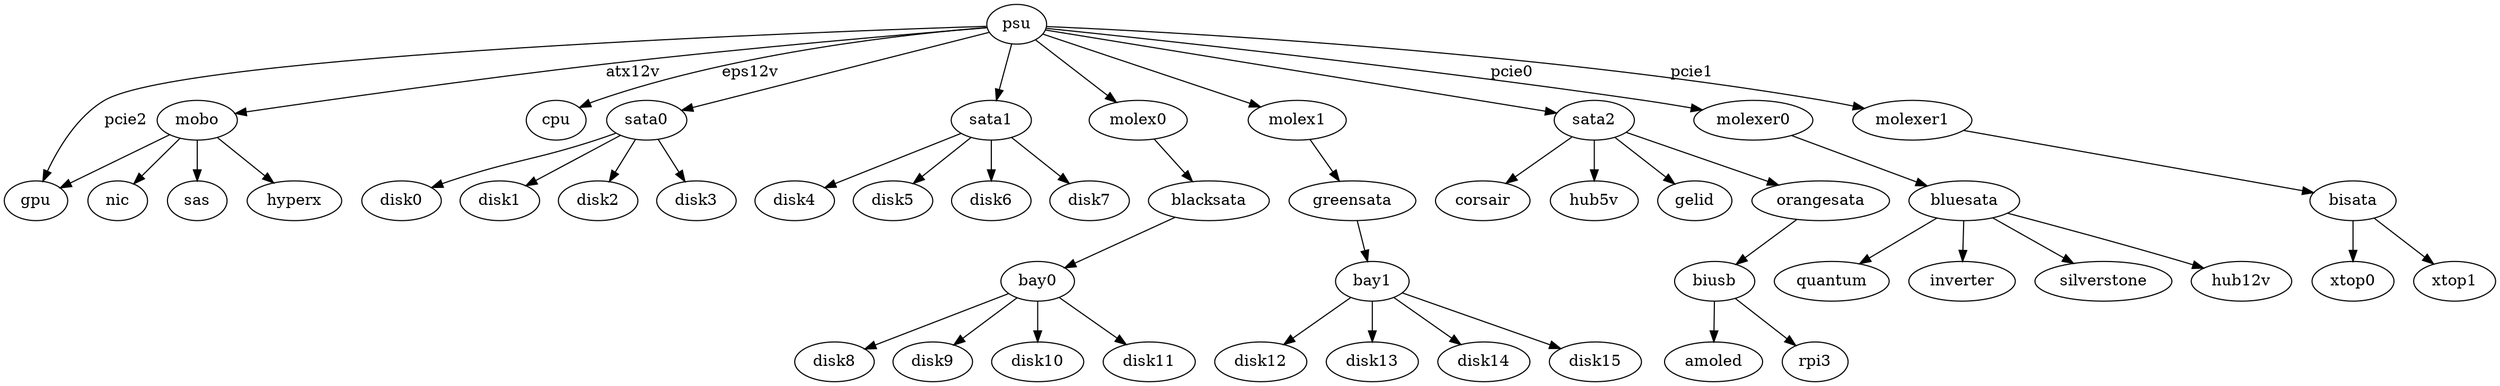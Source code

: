 digraph G {
	compound=true;
  psu->mobo [ label="atx12v" ];
	psu->cpu [ label="eps12v" ];

	// top psu disk bay
	psu->sata0;
	sata0->disk0;
	sata0->disk1;
	sata0->disk2;
	sata0->disk3;

  // bottom psu disk bay
	psu->sata1;
	sata1->disk4;
	sata1->disk5;
	sata1->disk6;
	sata1->disk7;

	// top enclosure
	psu->molex0->blacksata->bay0;
	bay0->disk8;
	bay0->disk9;
	bay0->disk10;
	bay0->disk11;

	// bottom enclosure
	psu->molex1->greensata->bay1;
	bay1->disk12;
	bay1->disk13;
	bay1->disk14;
	bay1->disk15;

	// 12V + 5V
	psu->sata2;
	sata2->corsair;
	sata2->hub5v;
	sata2->gelid;
	sata2->orangesata;
	orangesata->biusb;
	biusb->amoled;
	biusb->rpi3;

	// 12V top section
	psu->molexer0 [ label="pcie0" ];
	molexer0->bluesata;
	bluesata->quantum;
	bluesata->inverter;
	bluesata->silverstone;
	bluesata->hub12v;

	// 12V bottom section
  psu->molexer1 [ label="pcie1" ];
	molexer1->bisata;
	bisata->xtop0;
	bisata->xtop1;

	// mobo-powered items
	mobo->gpu;
	mobo->nic;
	mobo->sas;
	mobo->hyperx;

	psu->gpu [ label="pcie2" ];
}
